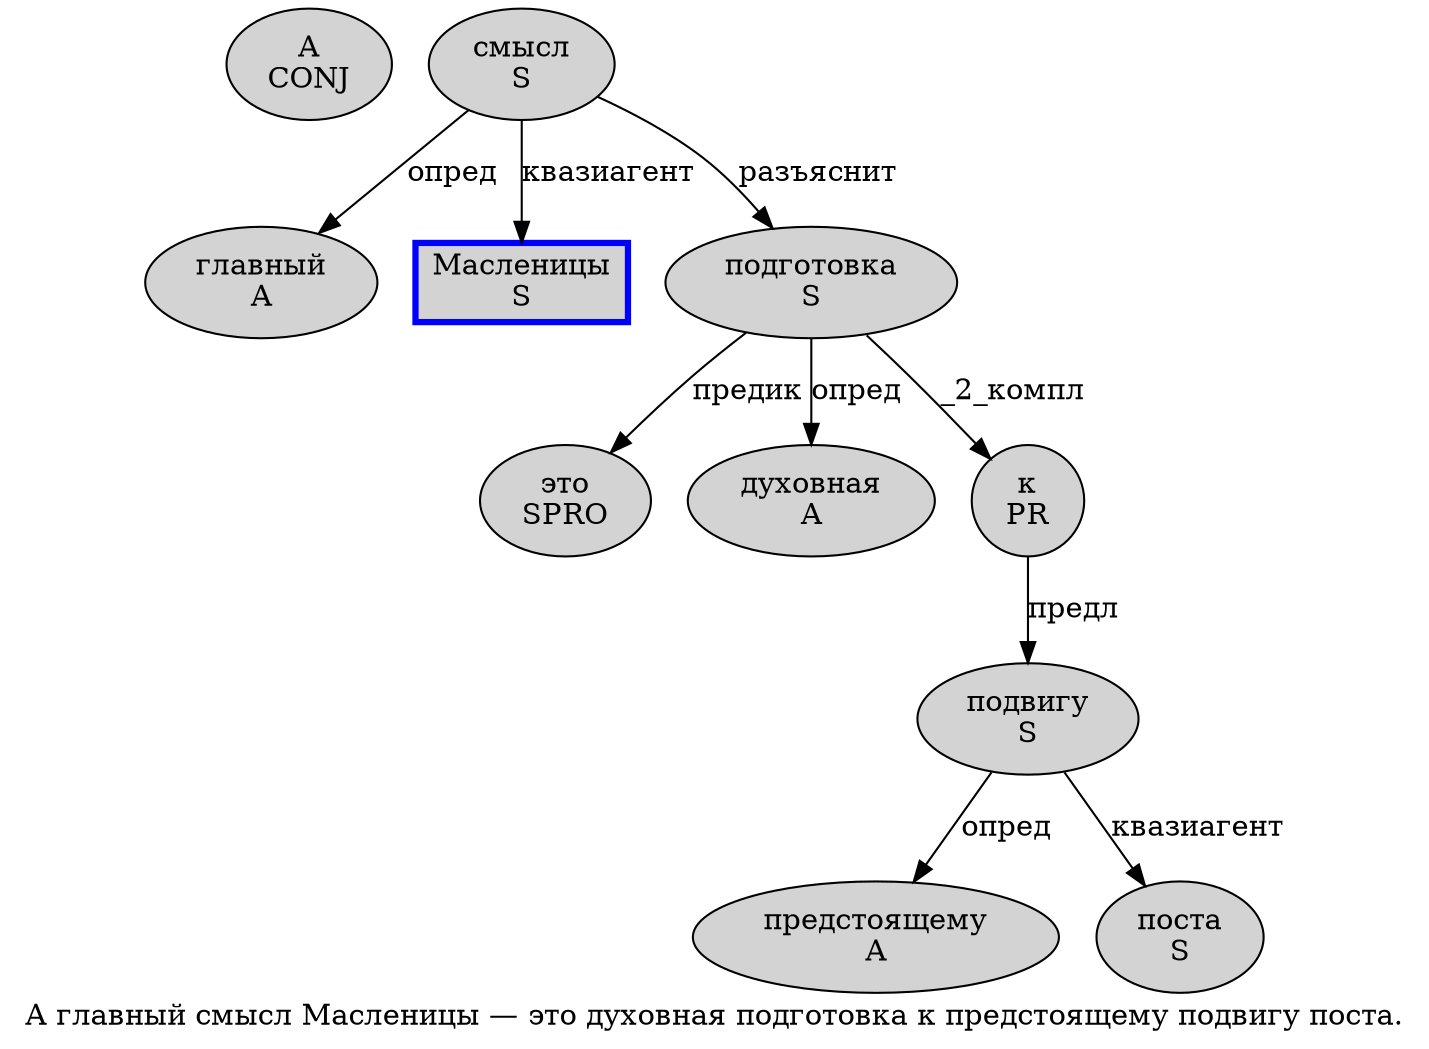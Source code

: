 digraph SENTENCE_745 {
	graph [label="А главный смысл Масленицы — это духовная подготовка к предстоящему подвигу поста."]
	node [style=filled]
		0 [label="А
CONJ" color="" fillcolor=lightgray penwidth=1 shape=ellipse]
		1 [label="главный
A" color="" fillcolor=lightgray penwidth=1 shape=ellipse]
		2 [label="смысл
S" color="" fillcolor=lightgray penwidth=1 shape=ellipse]
		3 [label="Масленицы
S" color=blue fillcolor=lightgray penwidth=3 shape=box]
		5 [label="это
SPRO" color="" fillcolor=lightgray penwidth=1 shape=ellipse]
		6 [label="духовная
A" color="" fillcolor=lightgray penwidth=1 shape=ellipse]
		7 [label="подготовка
S" color="" fillcolor=lightgray penwidth=1 shape=ellipse]
		8 [label="к
PR" color="" fillcolor=lightgray penwidth=1 shape=ellipse]
		9 [label="предстоящему
A" color="" fillcolor=lightgray penwidth=1 shape=ellipse]
		10 [label="подвигу
S" color="" fillcolor=lightgray penwidth=1 shape=ellipse]
		11 [label="поста
S" color="" fillcolor=lightgray penwidth=1 shape=ellipse]
			10 -> 9 [label="опред"]
			10 -> 11 [label="квазиагент"]
			7 -> 5 [label="предик"]
			7 -> 6 [label="опред"]
			7 -> 8 [label="_2_компл"]
			2 -> 1 [label="опред"]
			2 -> 3 [label="квазиагент"]
			2 -> 7 [label="разъяснит"]
			8 -> 10 [label="предл"]
}
